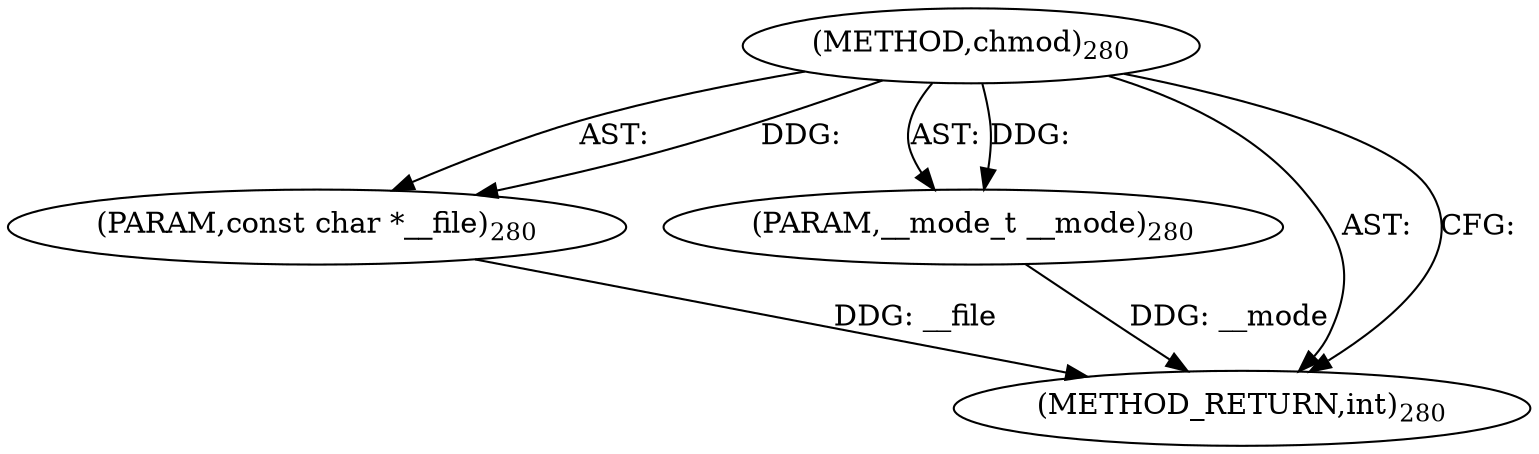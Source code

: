 digraph "chmod" {  
"33442" [label = <(METHOD,chmod)<SUB>280</SUB>> ]
"33443" [label = <(PARAM,const char *__file)<SUB>280</SUB>> ]
"33444" [label = <(PARAM,__mode_t __mode)<SUB>280</SUB>> ]
"33445" [label = <(METHOD_RETURN,int)<SUB>280</SUB>> ]
  "33442" -> "33443"  [ label = "AST: "] 
  "33442" -> "33444"  [ label = "AST: "] 
  "33442" -> "33445"  [ label = "AST: "] 
  "33442" -> "33445"  [ label = "CFG: "] 
  "33443" -> "33445"  [ label = "DDG: __file"] 
  "33444" -> "33445"  [ label = "DDG: __mode"] 
  "33442" -> "33443"  [ label = "DDG: "] 
  "33442" -> "33444"  [ label = "DDG: "] 
}
